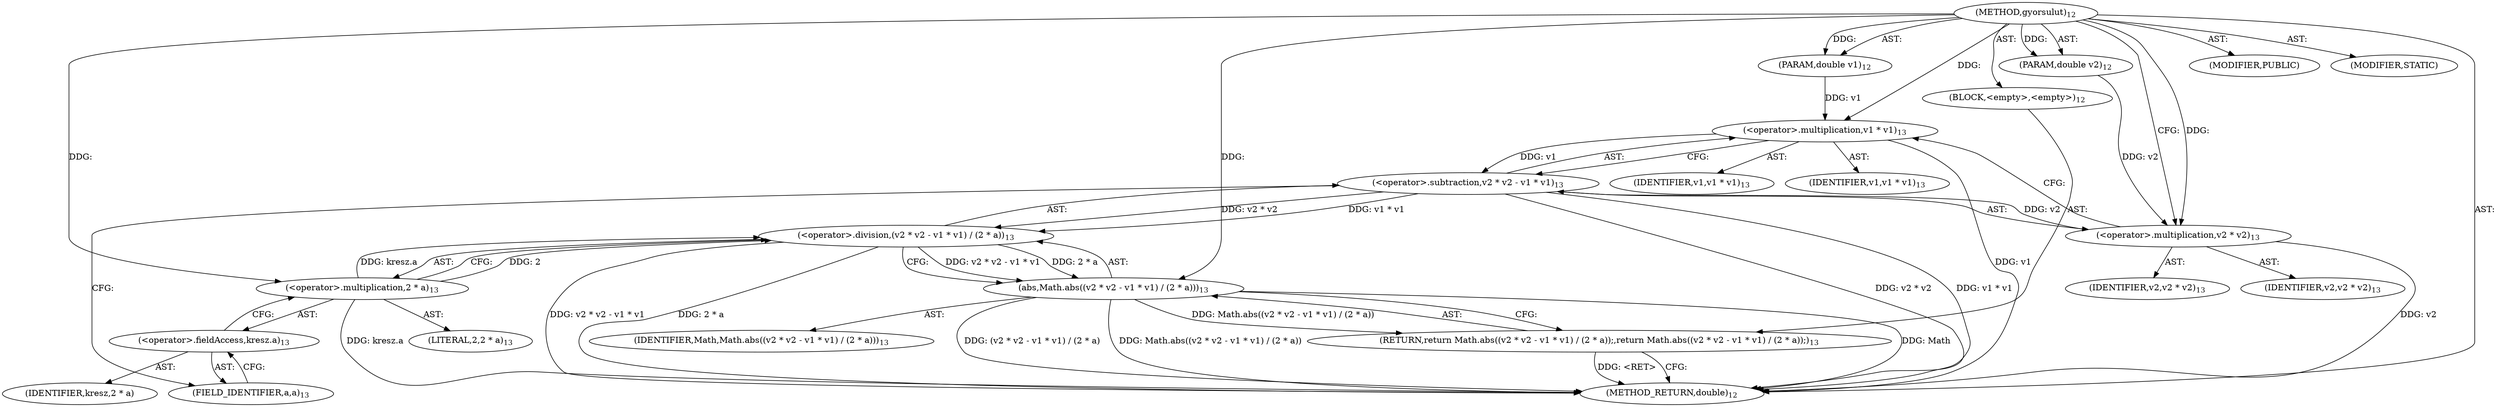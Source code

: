 digraph "gyorsulut" {  
"34" [label = <(METHOD,gyorsulut)<SUB>12</SUB>> ]
"35" [label = <(PARAM,double v1)<SUB>12</SUB>> ]
"36" [label = <(PARAM,double v2)<SUB>12</SUB>> ]
"37" [label = <(BLOCK,&lt;empty&gt;,&lt;empty&gt;)<SUB>12</SUB>> ]
"38" [label = <(RETURN,return Math.abs((v2 * v2 - v1 * v1) / (2 * a));,return Math.abs((v2 * v2 - v1 * v1) / (2 * a));)<SUB>13</SUB>> ]
"39" [label = <(abs,Math.abs((v2 * v2 - v1 * v1) / (2 * a)))<SUB>13</SUB>> ]
"40" [label = <(IDENTIFIER,Math,Math.abs((v2 * v2 - v1 * v1) / (2 * a)))<SUB>13</SUB>> ]
"41" [label = <(&lt;operator&gt;.division,(v2 * v2 - v1 * v1) / (2 * a))<SUB>13</SUB>> ]
"42" [label = <(&lt;operator&gt;.subtraction,v2 * v2 - v1 * v1)<SUB>13</SUB>> ]
"43" [label = <(&lt;operator&gt;.multiplication,v2 * v2)<SUB>13</SUB>> ]
"44" [label = <(IDENTIFIER,v2,v2 * v2)<SUB>13</SUB>> ]
"45" [label = <(IDENTIFIER,v2,v2 * v2)<SUB>13</SUB>> ]
"46" [label = <(&lt;operator&gt;.multiplication,v1 * v1)<SUB>13</SUB>> ]
"47" [label = <(IDENTIFIER,v1,v1 * v1)<SUB>13</SUB>> ]
"48" [label = <(IDENTIFIER,v1,v1 * v1)<SUB>13</SUB>> ]
"49" [label = <(&lt;operator&gt;.multiplication,2 * a)<SUB>13</SUB>> ]
"50" [label = <(LITERAL,2,2 * a)<SUB>13</SUB>> ]
"51" [label = <(&lt;operator&gt;.fieldAccess,kresz.a)<SUB>13</SUB>> ]
"52" [label = <(IDENTIFIER,kresz,2 * a)> ]
"53" [label = <(FIELD_IDENTIFIER,a,a)<SUB>13</SUB>> ]
"54" [label = <(MODIFIER,PUBLIC)> ]
"55" [label = <(MODIFIER,STATIC)> ]
"56" [label = <(METHOD_RETURN,double)<SUB>12</SUB>> ]
  "34" -> "35"  [ label = "AST: "] 
  "34" -> "36"  [ label = "AST: "] 
  "34" -> "37"  [ label = "AST: "] 
  "34" -> "54"  [ label = "AST: "] 
  "34" -> "55"  [ label = "AST: "] 
  "34" -> "56"  [ label = "AST: "] 
  "37" -> "38"  [ label = "AST: "] 
  "38" -> "39"  [ label = "AST: "] 
  "39" -> "40"  [ label = "AST: "] 
  "39" -> "41"  [ label = "AST: "] 
  "41" -> "42"  [ label = "AST: "] 
  "41" -> "49"  [ label = "AST: "] 
  "42" -> "43"  [ label = "AST: "] 
  "42" -> "46"  [ label = "AST: "] 
  "43" -> "44"  [ label = "AST: "] 
  "43" -> "45"  [ label = "AST: "] 
  "46" -> "47"  [ label = "AST: "] 
  "46" -> "48"  [ label = "AST: "] 
  "49" -> "50"  [ label = "AST: "] 
  "49" -> "51"  [ label = "AST: "] 
  "51" -> "52"  [ label = "AST: "] 
  "51" -> "53"  [ label = "AST: "] 
  "38" -> "56"  [ label = "CFG: "] 
  "39" -> "38"  [ label = "CFG: "] 
  "41" -> "39"  [ label = "CFG: "] 
  "42" -> "53"  [ label = "CFG: "] 
  "49" -> "41"  [ label = "CFG: "] 
  "43" -> "46"  [ label = "CFG: "] 
  "46" -> "42"  [ label = "CFG: "] 
  "51" -> "49"  [ label = "CFG: "] 
  "53" -> "51"  [ label = "CFG: "] 
  "34" -> "43"  [ label = "CFG: "] 
  "38" -> "56"  [ label = "DDG: &lt;RET&gt;"] 
  "39" -> "56"  [ label = "DDG: Math"] 
  "43" -> "56"  [ label = "DDG: v2"] 
  "42" -> "56"  [ label = "DDG: v2 * v2"] 
  "46" -> "56"  [ label = "DDG: v1"] 
  "42" -> "56"  [ label = "DDG: v1 * v1"] 
  "41" -> "56"  [ label = "DDG: v2 * v2 - v1 * v1"] 
  "49" -> "56"  [ label = "DDG: kresz.a"] 
  "41" -> "56"  [ label = "DDG: 2 * a"] 
  "39" -> "56"  [ label = "DDG: (v2 * v2 - v1 * v1) / (2 * a)"] 
  "39" -> "56"  [ label = "DDG: Math.abs((v2 * v2 - v1 * v1) / (2 * a))"] 
  "34" -> "35"  [ label = "DDG: "] 
  "34" -> "36"  [ label = "DDG: "] 
  "39" -> "38"  [ label = "DDG: Math.abs((v2 * v2 - v1 * v1) / (2 * a))"] 
  "34" -> "39"  [ label = "DDG: "] 
  "41" -> "39"  [ label = "DDG: v2 * v2 - v1 * v1"] 
  "41" -> "39"  [ label = "DDG: 2 * a"] 
  "42" -> "41"  [ label = "DDG: v2 * v2"] 
  "42" -> "41"  [ label = "DDG: v1 * v1"] 
  "49" -> "41"  [ label = "DDG: 2"] 
  "49" -> "41"  [ label = "DDG: kresz.a"] 
  "43" -> "42"  [ label = "DDG: v2"] 
  "46" -> "42"  [ label = "DDG: v1"] 
  "34" -> "49"  [ label = "DDG: "] 
  "36" -> "43"  [ label = "DDG: v2"] 
  "34" -> "43"  [ label = "DDG: "] 
  "35" -> "46"  [ label = "DDG: v1"] 
  "34" -> "46"  [ label = "DDG: "] 
}
